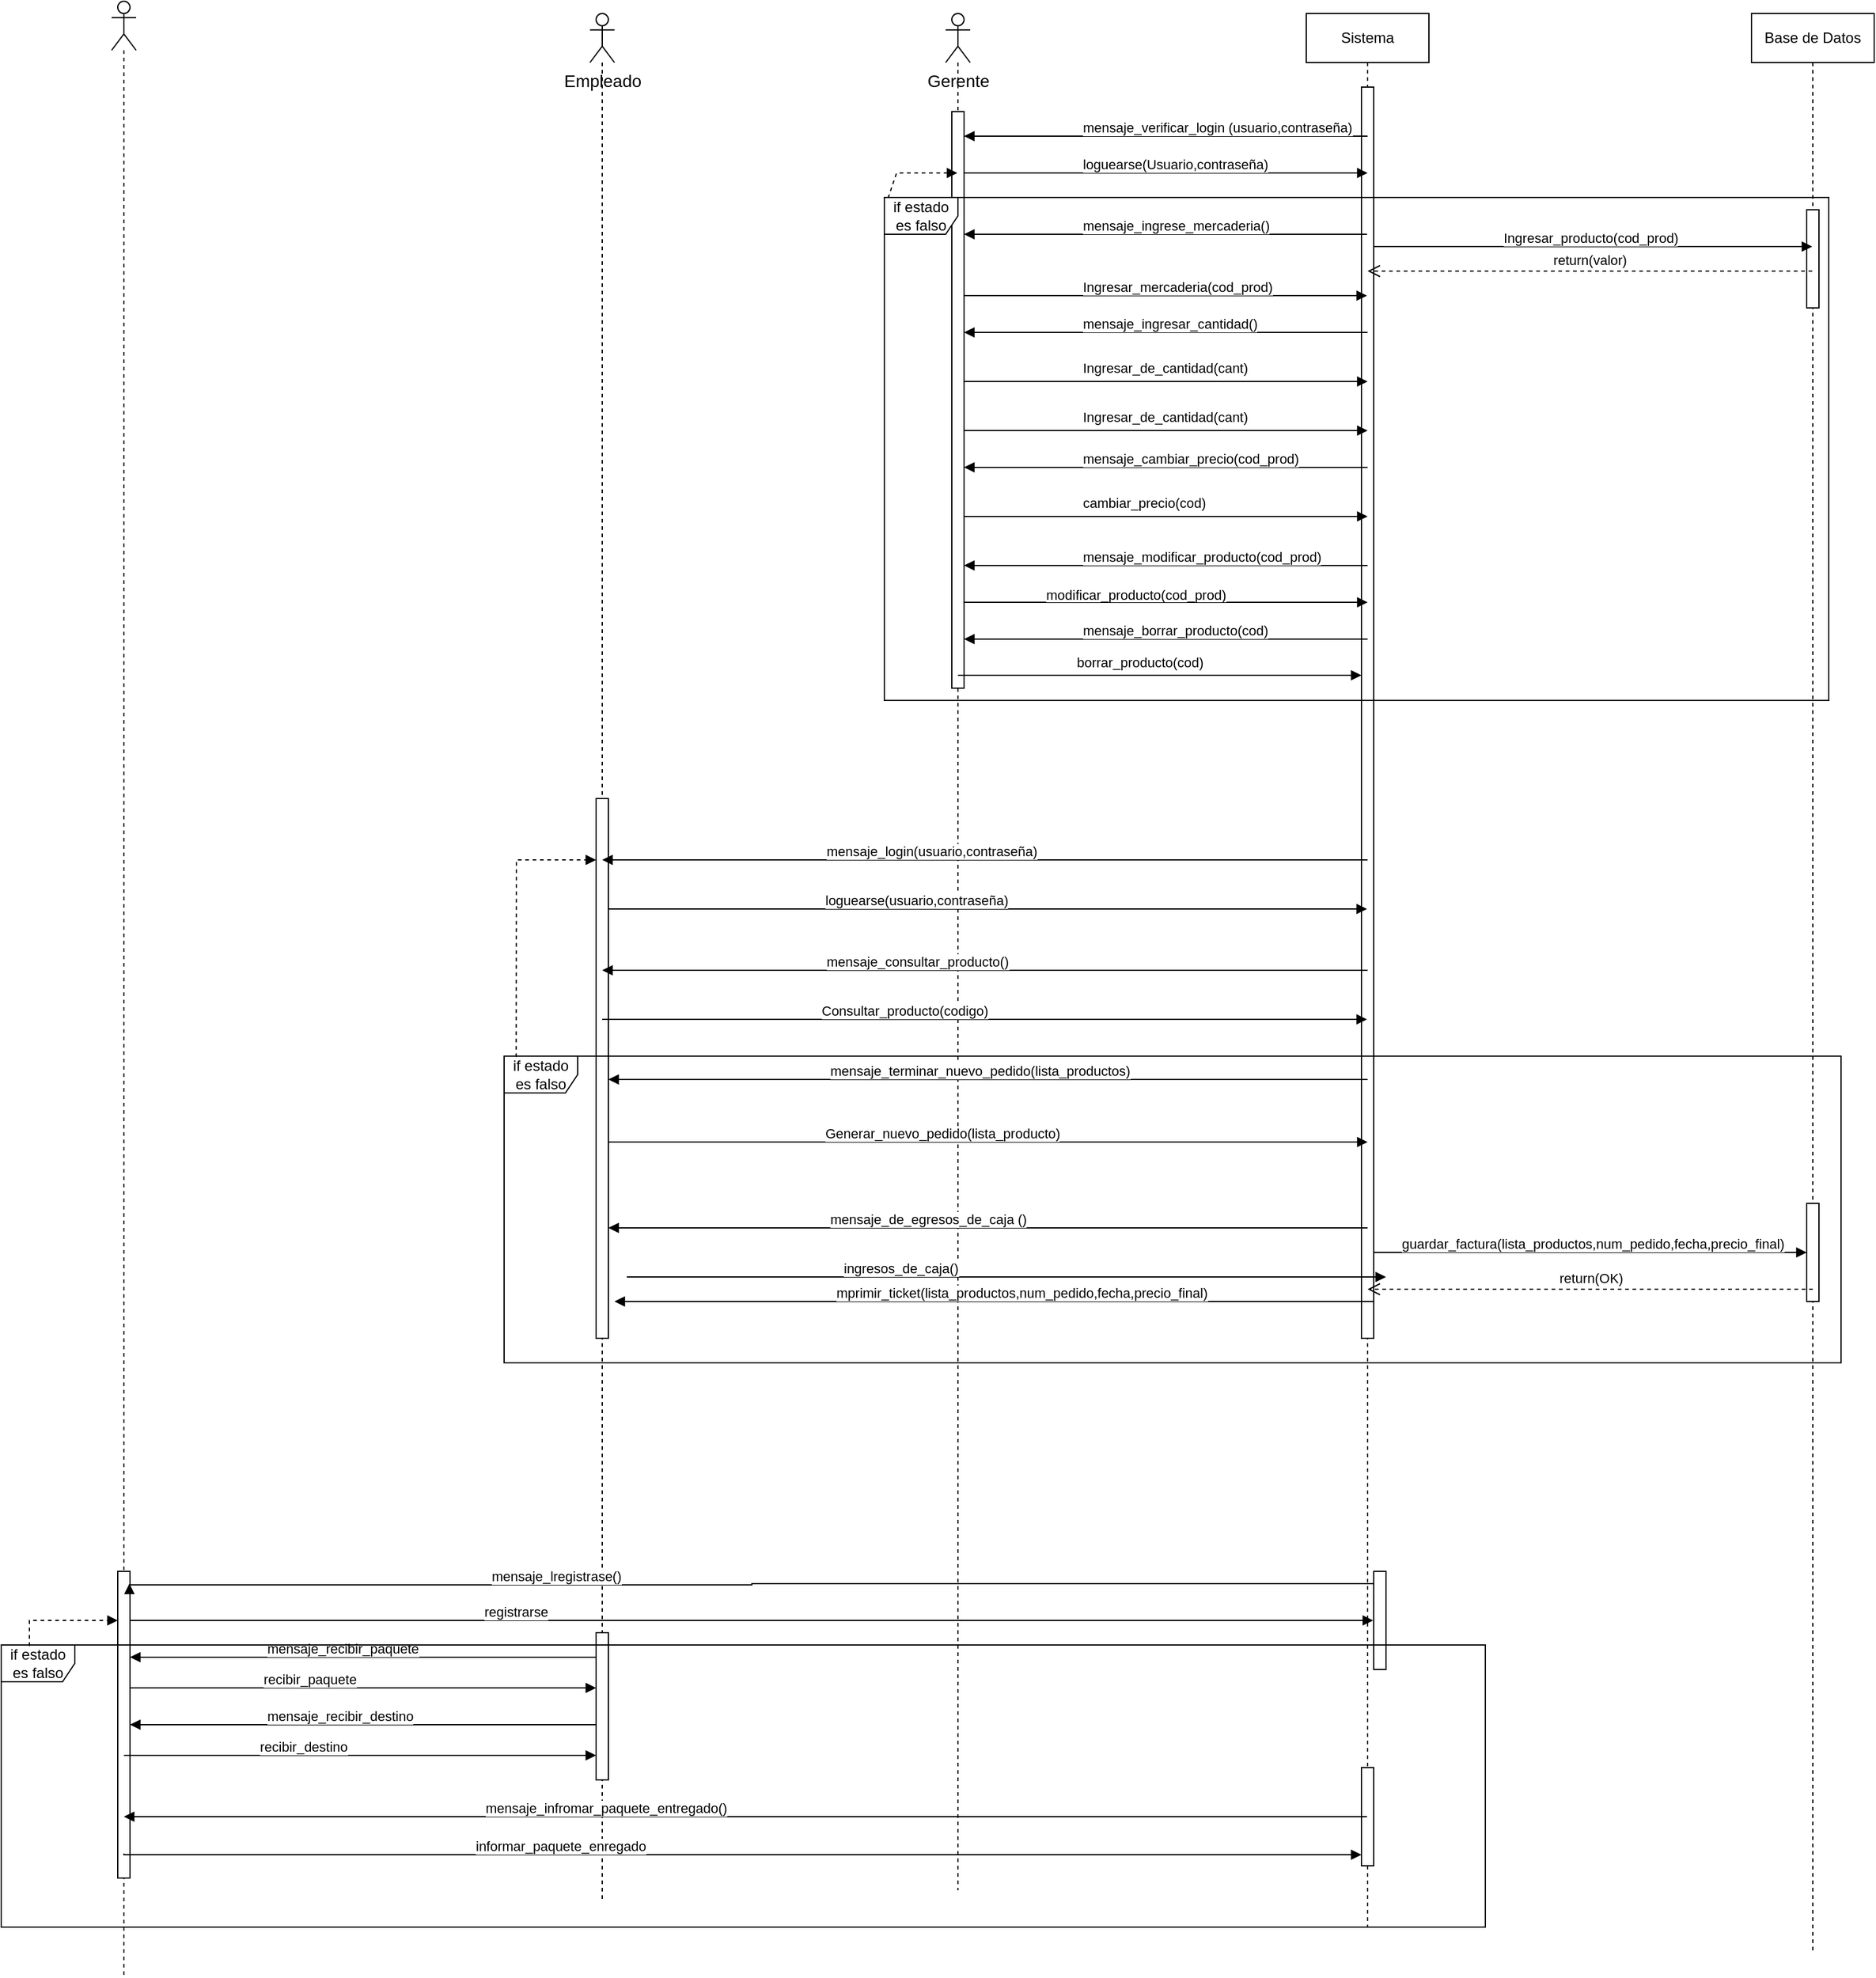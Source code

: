 <mxfile version="21.6.2" type="google">
  <diagram name="Página-1" id="O0N0Nwt1bPWEmegG6vSG">
    <mxGraphModel grid="1" page="1" gridSize="10" guides="1" tooltips="1" connect="1" arrows="1" fold="1" pageScale="1" pageWidth="827" pageHeight="1169" math="0" shadow="0">
      <root>
        <mxCell id="0" />
        <mxCell id="1" parent="0" />
        <mxCell id="YCMlPNBW1ywjKCrmXprJ-1" value="Sistema" style="shape=umlLifeline;perimeter=lifelinePerimeter;whiteSpace=wrap;html=1;container=1;dropTarget=0;collapsible=0;recursiveResize=0;outlineConnect=0;portConstraint=eastwest;newEdgeStyle={&quot;edgeStyle&quot;:&quot;elbowEdgeStyle&quot;,&quot;elbow&quot;:&quot;vertical&quot;,&quot;curved&quot;:0,&quot;rounded&quot;:0};" vertex="1" parent="1">
          <mxGeometry x="364" y="300" width="100" height="1560" as="geometry" />
        </mxCell>
        <mxCell id="YCMlPNBW1ywjKCrmXprJ-2" value="" style="html=1;points=[];perimeter=orthogonalPerimeter;outlineConnect=0;targetShapes=umlLifeline;portConstraint=eastwest;newEdgeStyle={&quot;edgeStyle&quot;:&quot;elbowEdgeStyle&quot;,&quot;elbow&quot;:&quot;vertical&quot;,&quot;curved&quot;:0,&quot;rounded&quot;:0};" vertex="1" parent="YCMlPNBW1ywjKCrmXprJ-1">
          <mxGeometry x="45" y="60" width="10" height="1020" as="geometry" />
        </mxCell>
        <mxCell id="YCMlPNBW1ywjKCrmXprJ-47" value="" style="html=1;points=[];perimeter=orthogonalPerimeter;outlineConnect=0;targetShapes=umlLifeline;portConstraint=eastwest;newEdgeStyle={&quot;edgeStyle&quot;:&quot;elbowEdgeStyle&quot;,&quot;elbow&quot;:&quot;vertical&quot;,&quot;curved&quot;:0,&quot;rounded&quot;:0};" vertex="1" parent="YCMlPNBW1ywjKCrmXprJ-1">
          <mxGeometry x="45" y="1430" width="10" height="80" as="geometry" />
        </mxCell>
        <mxCell id="YCMlPNBW1ywjKCrmXprJ-3" value="" style="shape=umlLifeline;perimeter=lifelinePerimeter;whiteSpace=wrap;html=1;container=1;dropTarget=0;collapsible=0;recursiveResize=0;outlineConnect=0;portConstraint=eastwest;newEdgeStyle={&quot;edgeStyle&quot;:&quot;elbowEdgeStyle&quot;,&quot;elbow&quot;:&quot;vertical&quot;,&quot;curved&quot;:0,&quot;rounded&quot;:0};participant=umlActor;" vertex="1" parent="1">
          <mxGeometry x="-220" y="300" width="20" height="1540" as="geometry" />
        </mxCell>
        <mxCell id="YCMlPNBW1ywjKCrmXprJ-4" value="" style="html=1;points=[];perimeter=orthogonalPerimeter;outlineConnect=0;targetShapes=umlLifeline;portConstraint=eastwest;newEdgeStyle={&quot;edgeStyle&quot;:&quot;elbowEdgeStyle&quot;,&quot;elbow&quot;:&quot;vertical&quot;,&quot;curved&quot;:0,&quot;rounded&quot;:0};" vertex="1" parent="YCMlPNBW1ywjKCrmXprJ-3">
          <mxGeometry x="5" y="640" width="10" height="440" as="geometry" />
        </mxCell>
        <mxCell id="YCMlPNBW1ywjKCrmXprJ-46" value="" style="html=1;points=[];perimeter=orthogonalPerimeter;outlineConnect=0;targetShapes=umlLifeline;portConstraint=eastwest;newEdgeStyle={&quot;edgeStyle&quot;:&quot;elbowEdgeStyle&quot;,&quot;elbow&quot;:&quot;vertical&quot;,&quot;curved&quot;:0,&quot;rounded&quot;:0};" vertex="1" parent="YCMlPNBW1ywjKCrmXprJ-3">
          <mxGeometry x="5" y="1320" width="10" height="120" as="geometry" />
        </mxCell>
        <mxCell id="YCMlPNBW1ywjKCrmXprJ-5" value="Base de Datos" style="shape=umlLifeline;perimeter=lifelinePerimeter;whiteSpace=wrap;html=1;container=1;dropTarget=0;collapsible=0;recursiveResize=0;outlineConnect=0;portConstraint=eastwest;newEdgeStyle={&quot;edgeStyle&quot;:&quot;elbowEdgeStyle&quot;,&quot;elbow&quot;:&quot;vertical&quot;,&quot;curved&quot;:0,&quot;rounded&quot;:0};" vertex="1" parent="1">
          <mxGeometry x="727" y="300" width="100" height="1580" as="geometry" />
        </mxCell>
        <mxCell id="YCMlPNBW1ywjKCrmXprJ-6" value="" style="html=1;points=[];perimeter=orthogonalPerimeter;outlineConnect=0;targetShapes=umlLifeline;portConstraint=eastwest;newEdgeStyle={&quot;edgeStyle&quot;:&quot;elbowEdgeStyle&quot;,&quot;elbow&quot;:&quot;vertical&quot;,&quot;curved&quot;:0,&quot;rounded&quot;:0};" vertex="1" parent="YCMlPNBW1ywjKCrmXprJ-5">
          <mxGeometry x="45" y="160" width="10" height="80" as="geometry" />
        </mxCell>
        <mxCell id="YCMlPNBW1ywjKCrmXprJ-7" value="" style="html=1;points=[];perimeter=orthogonalPerimeter;outlineConnect=0;targetShapes=umlLifeline;portConstraint=eastwest;newEdgeStyle={&quot;edgeStyle&quot;:&quot;elbowEdgeStyle&quot;,&quot;elbow&quot;:&quot;vertical&quot;,&quot;curved&quot;:0,&quot;rounded&quot;:0};" vertex="1" parent="YCMlPNBW1ywjKCrmXprJ-5">
          <mxGeometry x="45" y="970" width="10" height="80" as="geometry" />
        </mxCell>
        <mxCell id="YCMlPNBW1ywjKCrmXprJ-8" value="" style="shape=umlLifeline;perimeter=lifelinePerimeter;whiteSpace=wrap;html=1;container=1;dropTarget=0;collapsible=0;recursiveResize=0;outlineConnect=0;portConstraint=eastwest;newEdgeStyle={&quot;edgeStyle&quot;:&quot;elbowEdgeStyle&quot;,&quot;elbow&quot;:&quot;vertical&quot;,&quot;curved&quot;:0,&quot;rounded&quot;:0};participant=umlActor;" vertex="1" parent="1">
          <mxGeometry x="70" y="300" width="20" height="1530" as="geometry" />
        </mxCell>
        <mxCell id="YCMlPNBW1ywjKCrmXprJ-9" value="" style="html=1;points=[];perimeter=orthogonalPerimeter;outlineConnect=0;targetShapes=umlLifeline;portConstraint=eastwest;newEdgeStyle={&quot;edgeStyle&quot;:&quot;elbowEdgeStyle&quot;,&quot;elbow&quot;:&quot;vertical&quot;,&quot;curved&quot;:0,&quot;rounded&quot;:0};" vertex="1" parent="YCMlPNBW1ywjKCrmXprJ-8">
          <mxGeometry x="5" y="80" width="10" height="470" as="geometry" />
        </mxCell>
        <mxCell id="YCMlPNBW1ywjKCrmXprJ-10" value="Empleado" style="text;html=1;align=center;verticalAlign=middle;resizable=0;points=[];autosize=1;strokeColor=none;fillColor=none;fontSize=14;" vertex="1" parent="1">
          <mxGeometry x="-255" y="340" width="90" height="30" as="geometry" />
        </mxCell>
        <mxCell id="YCMlPNBW1ywjKCrmXprJ-11" value="Gerente" style="text;html=1;align=center;verticalAlign=middle;resizable=0;points=[];autosize=1;strokeColor=none;fillColor=none;fontSize=14;" vertex="1" parent="1">
          <mxGeometry x="45" y="340" width="70" height="30" as="geometry" />
        </mxCell>
        <mxCell id="YCMlPNBW1ywjKCrmXprJ-12" value="return(valor)" style="html=1;verticalAlign=bottom;endArrow=open;dashed=1;endSize=8;edgeStyle=elbowEdgeStyle;elbow=vertical;curved=0;rounded=0;" edge="1" parent="1" source="YCMlPNBW1ywjKCrmXprJ-5" target="YCMlPNBW1ywjKCrmXprJ-1">
          <mxGeometry relative="1" as="geometry">
            <mxPoint x="670" y="500" as="sourcePoint" />
            <mxPoint x="470" y="500" as="targetPoint" />
            <Array as="points">
              <mxPoint x="530" y="510" />
              <mxPoint x="640" y="560" />
              <mxPoint x="470" y="490" />
              <mxPoint x="596" y="500" />
            </Array>
          </mxGeometry>
        </mxCell>
        <mxCell id="YCMlPNBW1ywjKCrmXprJ-13" value="Ingresar_mercaderia(cod_prod)" style="endArrow=block;endFill=1;html=1;edgeStyle=orthogonalEdgeStyle;align=left;verticalAlign=top;rounded=0;" edge="1" parent="1">
          <mxGeometry x="-0.422" y="20" relative="1" as="geometry">
            <mxPoint x="85" y="530" as="sourcePoint" />
            <mxPoint x="413.5" y="530" as="targetPoint" />
            <Array as="points">
              <mxPoint x="350" y="530" />
              <mxPoint x="350" y="530" />
            </Array>
            <mxPoint as="offset" />
          </mxGeometry>
        </mxCell>
        <mxCell id="YCMlPNBW1ywjKCrmXprJ-14" value="mensaje_ingrese_mercaderia()" style="endArrow=block;endFill=1;html=1;edgeStyle=orthogonalEdgeStyle;align=left;verticalAlign=top;rounded=0;" edge="1" parent="1">
          <mxGeometry x="0.422" y="-20" relative="1" as="geometry">
            <mxPoint x="413.5" y="480" as="sourcePoint" />
            <mxPoint x="85" y="480" as="targetPoint" />
            <Array as="points">
              <mxPoint x="350" y="480" />
              <mxPoint x="350" y="480" />
            </Array>
            <mxPoint as="offset" />
          </mxGeometry>
        </mxCell>
        <mxCell id="YCMlPNBW1ywjKCrmXprJ-15" value="Ingresar_de_cantidad(cant)" style="endArrow=block;endFill=1;html=1;edgeStyle=orthogonalEdgeStyle;align=left;verticalAlign=top;rounded=0;" edge="1" parent="1">
          <mxGeometry x="-0.422" y="25" relative="1" as="geometry">
            <mxPoint x="85" y="600" as="sourcePoint" />
            <mxPoint x="414" y="600" as="targetPoint" />
            <Array as="points">
              <mxPoint x="250" y="600" />
              <mxPoint x="250" y="600" />
            </Array>
            <mxPoint y="1" as="offset" />
          </mxGeometry>
        </mxCell>
        <mxCell id="YCMlPNBW1ywjKCrmXprJ-16" value="mensaje_ingresar_cantidad()" style="endArrow=block;endFill=1;html=1;edgeStyle=orthogonalEdgeStyle;align=left;verticalAlign=top;rounded=0;" edge="1" parent="1">
          <mxGeometry x="0.422" y="-20" relative="1" as="geometry">
            <mxPoint x="414" y="560" as="sourcePoint" />
            <mxPoint x="85" y="560" as="targetPoint" />
            <Array as="points">
              <mxPoint x="170" y="560" />
              <mxPoint x="170" y="560" />
            </Array>
            <mxPoint as="offset" />
          </mxGeometry>
        </mxCell>
        <mxCell id="YCMlPNBW1ywjKCrmXprJ-17" value="Ingresar_producto(cod_prod)" style="endArrow=block;endFill=1;html=1;edgeStyle=orthogonalEdgeStyle;align=left;verticalAlign=top;rounded=0;" edge="1" parent="1" source="YCMlPNBW1ywjKCrmXprJ-2" target="YCMlPNBW1ywjKCrmXprJ-5">
          <mxGeometry x="-0.422" y="20" relative="1" as="geometry">
            <mxPoint x="420" y="460" as="sourcePoint" />
            <mxPoint x="749" y="480" as="targetPoint" />
            <Array as="points">
              <mxPoint x="510" y="490" />
              <mxPoint x="510" y="490" />
            </Array>
            <mxPoint as="offset" />
          </mxGeometry>
        </mxCell>
        <mxCell id="YCMlPNBW1ywjKCrmXprJ-18" value="mensaje_consultar_producto()" style="endArrow=block;endFill=1;html=1;edgeStyle=orthogonalEdgeStyle;align=left;verticalAlign=top;rounded=0;" edge="1" parent="1">
          <mxGeometry x="0.422" y="-20" relative="1" as="geometry">
            <mxPoint x="414" y="1080" as="sourcePoint" />
            <mxPoint x="-210" y="1080" as="targetPoint" />
            <Array as="points">
              <mxPoint x="290.5" y="1080" />
              <mxPoint x="290.5" y="1080" />
            </Array>
            <mxPoint as="offset" />
          </mxGeometry>
        </mxCell>
        <mxCell id="YCMlPNBW1ywjKCrmXprJ-19" value="Consultar_producto(codigo)" style="endArrow=block;endFill=1;html=1;edgeStyle=orthogonalEdgeStyle;align=left;verticalAlign=top;rounded=0;" edge="1" parent="1" source="YCMlPNBW1ywjKCrmXprJ-3" target="YCMlPNBW1ywjKCrmXprJ-1">
          <mxGeometry x="-0.434" y="20" relative="1" as="geometry">
            <mxPoint x="-200" y="1110" as="sourcePoint" />
            <mxPoint x="390" y="1110" as="targetPoint" />
            <Array as="points">
              <mxPoint x="-60" y="1120" />
              <mxPoint x="-60" y="1120" />
            </Array>
            <mxPoint as="offset" />
          </mxGeometry>
        </mxCell>
        <mxCell id="YCMlPNBW1ywjKCrmXprJ-20" value="mensaje_terminar_nuevo_pedido(lista_productos)" style="endArrow=block;endFill=1;html=1;edgeStyle=orthogonalEdgeStyle;align=left;verticalAlign=top;rounded=0;" edge="1" parent="1">
          <mxGeometry x="0.422" y="-20" relative="1" as="geometry">
            <mxPoint x="414" y="1169" as="sourcePoint" />
            <mxPoint x="-205" y="1169" as="targetPoint" />
            <Array as="points">
              <mxPoint x="130" y="1169" />
              <mxPoint x="130" y="1169" />
            </Array>
            <mxPoint as="offset" />
          </mxGeometry>
        </mxCell>
        <mxCell id="YCMlPNBW1ywjKCrmXprJ-21" value="Generar_nuevo_pedido(lista_producto)" style="endArrow=block;endFill=1;html=1;edgeStyle=orthogonalEdgeStyle;align=left;verticalAlign=top;rounded=0;" edge="1" parent="1">
          <mxGeometry x="-0.434" y="20" relative="1" as="geometry">
            <mxPoint x="-205" y="1220" as="sourcePoint" />
            <mxPoint x="414" y="1220" as="targetPoint" />
            <Array as="points">
              <mxPoint x="140" y="1220" />
              <mxPoint x="140" y="1220" />
            </Array>
            <mxPoint as="offset" />
          </mxGeometry>
        </mxCell>
        <mxCell id="YCMlPNBW1ywjKCrmXprJ-22" value="mensaje_de_egresos_de_caja ()" style="endArrow=block;endFill=1;html=1;edgeStyle=orthogonalEdgeStyle;align=left;verticalAlign=top;rounded=0;" edge="1" parent="1">
          <mxGeometry x="0.422" y="-20" relative="1" as="geometry">
            <mxPoint x="414" y="1290" as="sourcePoint" />
            <mxPoint x="-205" y="1290" as="targetPoint" />
            <Array as="points">
              <mxPoint x="130" y="1290" />
              <mxPoint x="130" y="1290" />
            </Array>
            <mxPoint as="offset" />
          </mxGeometry>
        </mxCell>
        <mxCell id="YCMlPNBW1ywjKCrmXprJ-23" value="recibir_paquete" style="endArrow=block;endFill=1;html=1;edgeStyle=orthogonalEdgeStyle;align=left;verticalAlign=top;rounded=0;" edge="1" parent="1" target="YCMlPNBW1ywjKCrmXprJ-46">
          <mxGeometry x="-0.434" y="20" relative="1" as="geometry">
            <mxPoint x="-595.5" y="1665" as="sourcePoint" />
            <mxPoint x="54" y="1690" as="targetPoint" />
            <Array as="points">
              <mxPoint x="-505" y="1665" />
              <mxPoint x="-505" y="1665" />
            </Array>
            <mxPoint as="offset" />
          </mxGeometry>
        </mxCell>
        <mxCell id="YCMlPNBW1ywjKCrmXprJ-24" value="mensaje_cambiar_precio(cod_prod)" style="endArrow=block;endFill=1;html=1;edgeStyle=orthogonalEdgeStyle;align=left;verticalAlign=top;rounded=0;" edge="1" parent="1">
          <mxGeometry x="0.422" y="-20" relative="1" as="geometry">
            <mxPoint x="414" y="670" as="sourcePoint" />
            <mxPoint x="85" y="670" as="targetPoint" />
            <Array as="points">
              <mxPoint x="170" y="670" />
              <mxPoint x="170" y="670" />
            </Array>
            <mxPoint as="offset" />
          </mxGeometry>
        </mxCell>
        <mxCell id="YCMlPNBW1ywjKCrmXprJ-25" value="Ingresar_de_cantidad(cant)" style="endArrow=block;endFill=1;html=1;edgeStyle=orthogonalEdgeStyle;align=left;verticalAlign=top;rounded=0;" edge="1" parent="1">
          <mxGeometry x="-0.422" y="25" relative="1" as="geometry">
            <mxPoint x="85" y="640" as="sourcePoint" />
            <mxPoint x="414" y="640" as="targetPoint" />
            <Array as="points">
              <mxPoint x="250" y="640" />
              <mxPoint x="250" y="640" />
            </Array>
            <mxPoint y="1" as="offset" />
          </mxGeometry>
        </mxCell>
        <mxCell id="YCMlPNBW1ywjKCrmXprJ-26" value="cambiar_precio(cod)" style="endArrow=block;endFill=1;html=1;edgeStyle=orthogonalEdgeStyle;align=left;verticalAlign=top;rounded=0;" edge="1" parent="1">
          <mxGeometry x="-0.422" y="25" relative="1" as="geometry">
            <mxPoint x="85" y="710" as="sourcePoint" />
            <mxPoint x="414" y="710" as="targetPoint" />
            <Array as="points">
              <mxPoint x="250" y="710" />
              <mxPoint x="250" y="710" />
            </Array>
            <mxPoint y="1" as="offset" />
          </mxGeometry>
        </mxCell>
        <mxCell id="YCMlPNBW1ywjKCrmXprJ-27" value="mensaje_modificar_producto(cod_prod)" style="endArrow=block;endFill=1;html=1;edgeStyle=orthogonalEdgeStyle;align=left;verticalAlign=top;rounded=0;" edge="1" parent="1">
          <mxGeometry x="0.422" y="-20" relative="1" as="geometry">
            <mxPoint x="414" y="750" as="sourcePoint" />
            <mxPoint x="85" y="750" as="targetPoint" />
            <Array as="points">
              <mxPoint x="170" y="750" />
              <mxPoint x="170" y="750" />
            </Array>
            <mxPoint as="offset" />
          </mxGeometry>
        </mxCell>
        <mxCell id="YCMlPNBW1ywjKCrmXprJ-28" value="" style="endArrow=block;endFill=1;html=1;edgeStyle=orthogonalEdgeStyle;align=left;verticalAlign=top;rounded=0;" edge="1" parent="1">
          <mxGeometry x="-0.422" y="25" relative="1" as="geometry">
            <mxPoint x="85" y="780" as="sourcePoint" />
            <mxPoint x="414" y="780" as="targetPoint" />
            <Array as="points">
              <mxPoint x="140" y="780.5" />
              <mxPoint x="140" y="780.5" />
            </Array>
            <mxPoint y="1" as="offset" />
          </mxGeometry>
        </mxCell>
        <mxCell id="YCMlPNBW1ywjKCrmXprJ-29" value="&lt;span style=&quot;font-size: 11px; background-color: rgb(255, 255, 255);&quot;&gt;modificar_producto(cod_prod)&lt;/span&gt;" style="text;whiteSpace=wrap;html=1;" vertex="1" parent="1">
          <mxGeometry x="150" y="760" width="230" height="40" as="geometry" />
        </mxCell>
        <mxCell id="YCMlPNBW1ywjKCrmXprJ-30" value="mensaje_verificar_login (usuario,contraseña)" style="endArrow=block;endFill=1;html=1;edgeStyle=orthogonalEdgeStyle;align=left;verticalAlign=top;rounded=0;" edge="1" parent="1">
          <mxGeometry x="0.422" y="-20" relative="1" as="geometry">
            <mxPoint x="414" y="400" as="sourcePoint" />
            <mxPoint x="85" y="400" as="targetPoint" />
            <Array as="points">
              <mxPoint x="150" y="400" />
              <mxPoint x="150" y="400" />
            </Array>
            <mxPoint as="offset" />
          </mxGeometry>
        </mxCell>
        <mxCell id="YCMlPNBW1ywjKCrmXprJ-31" value="loguearse(Usuario,contraseña)" style="endArrow=block;endFill=1;html=1;edgeStyle=orthogonalEdgeStyle;align=left;verticalAlign=top;rounded=0;" edge="1" parent="1">
          <mxGeometry x="-0.422" y="20" relative="1" as="geometry">
            <mxPoint x="85" y="430" as="sourcePoint" />
            <mxPoint x="414" y="430" as="targetPoint" />
            <Array as="points">
              <mxPoint x="150" y="430" />
              <mxPoint x="150" y="430" />
            </Array>
            <mxPoint as="offset" />
          </mxGeometry>
        </mxCell>
        <mxCell id="YCMlPNBW1ywjKCrmXprJ-32" value="mensaje_borrar_producto(cod)" style="endArrow=block;endFill=1;html=1;edgeStyle=orthogonalEdgeStyle;align=left;verticalAlign=top;rounded=0;" edge="1" parent="1">
          <mxGeometry x="0.422" y="-20" relative="1" as="geometry">
            <mxPoint x="414" y="810" as="sourcePoint" />
            <mxPoint x="85" y="810" as="targetPoint" />
            <Array as="points">
              <mxPoint x="170" y="810" />
              <mxPoint x="170" y="810" />
            </Array>
            <mxPoint as="offset" />
          </mxGeometry>
        </mxCell>
        <mxCell id="YCMlPNBW1ywjKCrmXprJ-33" value="borrar_producto(cod)" style="endArrow=block;endFill=1;html=1;edgeStyle=orthogonalEdgeStyle;align=left;verticalAlign=top;rounded=0;" edge="1" parent="1">
          <mxGeometry x="-0.422" y="25" relative="1" as="geometry">
            <mxPoint x="80" y="839.5" as="sourcePoint" />
            <mxPoint x="409" y="839.5" as="targetPoint" />
            <Array as="points">
              <mxPoint x="245" y="839.5" />
              <mxPoint x="245" y="839.5" />
            </Array>
            <mxPoint y="1" as="offset" />
          </mxGeometry>
        </mxCell>
        <mxCell id="YCMlPNBW1ywjKCrmXprJ-34" value="mensaje_login(usuario,contraseña)" style="endArrow=block;endFill=1;html=1;edgeStyle=orthogonalEdgeStyle;align=left;verticalAlign=top;rounded=0;" edge="1" parent="1">
          <mxGeometry x="0.422" y="-20" relative="1" as="geometry">
            <mxPoint x="414" y="990" as="sourcePoint" />
            <mxPoint x="-210" y="990" as="targetPoint" />
            <Array as="points">
              <mxPoint x="290.5" y="990" />
              <mxPoint x="290.5" y="990" />
            </Array>
            <mxPoint as="offset" />
          </mxGeometry>
        </mxCell>
        <mxCell id="YCMlPNBW1ywjKCrmXprJ-35" value="loguearse(usuario,contraseña)" style="endArrow=block;endFill=1;html=1;edgeStyle=orthogonalEdgeStyle;align=left;verticalAlign=top;rounded=0;" edge="1" parent="1" source="YCMlPNBW1ywjKCrmXprJ-4" target="YCMlPNBW1ywjKCrmXprJ-1">
          <mxGeometry x="-0.434" y="20" relative="1" as="geometry">
            <mxPoint x="-210" y="960" as="sourcePoint" />
            <mxPoint x="414" y="960" as="targetPoint" />
            <Array as="points">
              <mxPoint x="-50" y="1030" />
              <mxPoint x="-50" y="1030" />
            </Array>
            <mxPoint as="offset" />
          </mxGeometry>
        </mxCell>
        <mxCell id="YCMlPNBW1ywjKCrmXprJ-36" value="mprimir_ticket(lista_productos,num_pedido,fecha,precio_final)" style="endArrow=block;endFill=1;html=1;edgeStyle=orthogonalEdgeStyle;align=left;verticalAlign=top;rounded=0;" edge="1" parent="1">
          <mxGeometry x="0.422" y="-20" relative="1" as="geometry">
            <mxPoint x="419" y="1350" as="sourcePoint" />
            <mxPoint x="-200" y="1350" as="targetPoint" />
            <Array as="points">
              <mxPoint x="135" y="1350" />
              <mxPoint x="135" y="1350" />
            </Array>
            <mxPoint as="offset" />
          </mxGeometry>
        </mxCell>
        <mxCell id="YCMlPNBW1ywjKCrmXprJ-37" value="return(OK)" style="html=1;verticalAlign=bottom;endArrow=open;dashed=1;endSize=8;edgeStyle=elbowEdgeStyle;elbow=vertical;curved=0;rounded=0;" edge="1" parent="1">
          <mxGeometry relative="1" as="geometry">
            <mxPoint x="777" y="1340" as="sourcePoint" />
            <mxPoint x="414" y="1340" as="targetPoint" />
            <Array as="points">
              <mxPoint x="596" y="1340" />
            </Array>
          </mxGeometry>
        </mxCell>
        <mxCell id="YCMlPNBW1ywjKCrmXprJ-38" value="if estado es falso" style="shape=umlFrame;whiteSpace=wrap;html=1;pointerEvents=0;" vertex="1" parent="1">
          <mxGeometry x="-290" y="1150" width="1090" height="250" as="geometry" />
        </mxCell>
        <mxCell id="YCMlPNBW1ywjKCrmXprJ-39" value="" style="endArrow=block;dashed=1;html=1;rounded=0;exitX=0.009;exitY=0.003;exitDx=0;exitDy=0;exitPerimeter=0;endFill=1;" edge="1" parent="1" source="YCMlPNBW1ywjKCrmXprJ-38" target="YCMlPNBW1ywjKCrmXprJ-4">
          <mxGeometry x="-0.352" y="130" width="160" relative="1" as="geometry">
            <mxPoint x="-370" y="940" as="sourcePoint" />
            <mxPoint x="-210" y="940" as="targetPoint" />
            <Array as="points">
              <mxPoint x="-280" y="990" />
              <mxPoint x="-260" y="990" />
            </Array>
            <mxPoint x="-50" y="10" as="offset" />
          </mxGeometry>
        </mxCell>
        <mxCell id="YCMlPNBW1ywjKCrmXprJ-40" value="if estado es falso" style="shape=umlFrame;whiteSpace=wrap;html=1;pointerEvents=0;" vertex="1" parent="1">
          <mxGeometry x="20" y="450" width="770" height="410" as="geometry" />
        </mxCell>
        <mxCell id="YCMlPNBW1ywjKCrmXprJ-41" value="" style="endArrow=block;dashed=1;html=1;rounded=0;exitX=0.004;exitY=0.001;exitDx=0;exitDy=0;exitPerimeter=0;endFill=1;" edge="1" parent="1" source="YCMlPNBW1ywjKCrmXprJ-40" target="YCMlPNBW1ywjKCrmXprJ-8">
          <mxGeometry x="-0.352" y="130" width="160" relative="1" as="geometry">
            <mxPoint x="20" y="381" as="sourcePoint" />
            <mxPoint x="85" y="220" as="targetPoint" />
            <Array as="points">
              <mxPoint x="30" y="430" />
            </Array>
            <mxPoint x="-50" y="10" as="offset" />
          </mxGeometry>
        </mxCell>
        <mxCell id="YCMlPNBW1ywjKCrmXprJ-42" value="guardar_factura(lista_productos,num_pedido,fecha,precio_final)" style="endArrow=block;endFill=1;html=1;edgeStyle=orthogonalEdgeStyle;align=left;verticalAlign=top;rounded=0;" edge="1" parent="1" source="YCMlPNBW1ywjKCrmXprJ-2" target="YCMlPNBW1ywjKCrmXprJ-7">
          <mxGeometry x="-0.881" y="20" relative="1" as="geometry">
            <mxPoint x="480" y="1250" as="sourcePoint" />
            <mxPoint x="640" y="1250" as="targetPoint" />
            <Array as="points">
              <mxPoint x="600" y="1310" />
              <mxPoint x="600" y="1310" />
            </Array>
            <mxPoint as="offset" />
          </mxGeometry>
        </mxCell>
        <mxCell id="YCMlPNBW1ywjKCrmXprJ-43" value="" style="shape=umlLifeline;perimeter=lifelinePerimeter;whiteSpace=wrap;html=1;container=1;dropTarget=0;collapsible=0;recursiveResize=0;outlineConnect=0;portConstraint=eastwest;newEdgeStyle={&quot;edgeStyle&quot;:&quot;elbowEdgeStyle&quot;,&quot;elbow&quot;:&quot;vertical&quot;,&quot;curved&quot;:0,&quot;rounded&quot;:0};participant=umlActor;" vertex="1" parent="1">
          <mxGeometry x="-610" y="290" width="20" height="1610" as="geometry" />
        </mxCell>
        <mxCell id="YCMlPNBW1ywjKCrmXprJ-44" value="" style="html=1;points=[];perimeter=orthogonalPerimeter;outlineConnect=0;targetShapes=umlLifeline;portConstraint=eastwest;newEdgeStyle={&quot;edgeStyle&quot;:&quot;elbowEdgeStyle&quot;,&quot;elbow&quot;:&quot;vertical&quot;,&quot;curved&quot;:0,&quot;rounded&quot;:0};" vertex="1" parent="YCMlPNBW1ywjKCrmXprJ-43">
          <mxGeometry x="5" y="1280" width="10" height="250" as="geometry" />
        </mxCell>
        <mxCell id="YCMlPNBW1ywjKCrmXprJ-48" value="registrarse" style="endArrow=block;endFill=1;html=1;edgeStyle=orthogonalEdgeStyle;align=left;verticalAlign=top;rounded=0;" edge="1" parent="1">
          <mxGeometry x="-0.434" y="20" relative="1" as="geometry">
            <mxPoint x="-595.5" y="1610" as="sourcePoint" />
            <mxPoint x="418.5" y="1610" as="targetPoint" />
            <Array as="points">
              <mxPoint x="-95" y="1610" />
              <mxPoint x="-95" y="1610" />
            </Array>
            <mxPoint as="offset" />
          </mxGeometry>
        </mxCell>
        <mxCell id="YCMlPNBW1ywjKCrmXprJ-49" value="mensaje_lregistrase()" style="endArrow=block;endFill=1;html=1;edgeStyle=orthogonalEdgeStyle;align=left;verticalAlign=top;rounded=0;" edge="1" parent="1" source="YCMlPNBW1ywjKCrmXprJ-55">
          <mxGeometry x="0.422" y="-20" relative="1" as="geometry">
            <mxPoint x="259" y="1590" as="sourcePoint" />
            <mxPoint x="-595.5" y="1580" as="targetPoint" />
            <Array as="points">
              <mxPoint x="-88" y="1580" />
              <mxPoint x="-88" y="1581" />
            </Array>
            <mxPoint as="offset" />
          </mxGeometry>
        </mxCell>
        <mxCell id="YCMlPNBW1ywjKCrmXprJ-50" value="ingresos_de_caja()" style="endArrow=block;endFill=1;html=1;edgeStyle=orthogonalEdgeStyle;align=left;verticalAlign=top;rounded=0;" edge="1" parent="1">
          <mxGeometry x="-0.434" y="20" relative="1" as="geometry">
            <mxPoint x="-190" y="1330" as="sourcePoint" />
            <mxPoint x="429" y="1330" as="targetPoint" />
            <Array as="points">
              <mxPoint x="155" y="1330" />
              <mxPoint x="155" y="1330" />
            </Array>
            <mxPoint as="offset" />
          </mxGeometry>
        </mxCell>
        <mxCell id="YCMlPNBW1ywjKCrmXprJ-51" value="mensaje_recibir_paquete" style="endArrow=block;endFill=1;html=1;edgeStyle=orthogonalEdgeStyle;align=left;verticalAlign=top;rounded=0;" edge="1" parent="1" source="YCMlPNBW1ywjKCrmXprJ-46" target="YCMlPNBW1ywjKCrmXprJ-44">
          <mxGeometry x="0.422" y="-20" relative="1" as="geometry">
            <mxPoint x="-215" y="1650" as="sourcePoint" />
            <mxPoint x="-834" y="1650" as="targetPoint" />
            <Array as="points">
              <mxPoint x="-395" y="1640" />
              <mxPoint x="-395" y="1640" />
            </Array>
            <mxPoint as="offset" />
          </mxGeometry>
        </mxCell>
        <mxCell id="YCMlPNBW1ywjKCrmXprJ-52" value="recibir_destino" style="endArrow=block;endFill=1;html=1;edgeStyle=orthogonalEdgeStyle;align=left;verticalAlign=top;rounded=0;" edge="1" parent="1" source="YCMlPNBW1ywjKCrmXprJ-43" target="YCMlPNBW1ywjKCrmXprJ-46">
          <mxGeometry x="-0.434" y="20" relative="1" as="geometry">
            <mxPoint x="-600.5" y="1750" as="sourcePoint" />
            <mxPoint x="-220" y="1750" as="targetPoint" />
            <Array as="points">
              <mxPoint x="-310" y="1720" />
              <mxPoint x="-310" y="1720" />
            </Array>
            <mxPoint as="offset" />
          </mxGeometry>
        </mxCell>
        <mxCell id="YCMlPNBW1ywjKCrmXprJ-53" value="mensaje_recibir_destino" style="endArrow=block;endFill=1;html=1;edgeStyle=orthogonalEdgeStyle;align=left;verticalAlign=top;rounded=0;" edge="1" parent="1" source="YCMlPNBW1ywjKCrmXprJ-46" target="YCMlPNBW1ywjKCrmXprJ-44">
          <mxGeometry x="0.422" y="-20" relative="1" as="geometry">
            <mxPoint x="-230" y="1692" as="sourcePoint" />
            <mxPoint x="-630" y="1690" as="targetPoint" />
            <Array as="points">
              <mxPoint x="-300" y="1695" />
              <mxPoint x="-300" y="1695" />
            </Array>
            <mxPoint as="offset" />
          </mxGeometry>
        </mxCell>
        <mxCell id="YCMlPNBW1ywjKCrmXprJ-54" value="informar_paquete_enregado" style="endArrow=block;endFill=1;html=1;edgeStyle=orthogonalEdgeStyle;align=left;verticalAlign=top;rounded=0;" edge="1" parent="1" target="YCMlPNBW1ywjKCrmXprJ-47">
          <mxGeometry x="-0.434" y="20" relative="1" as="geometry">
            <mxPoint x="-600" y="1800" as="sourcePoint" />
            <mxPoint x="-215" y="1800" as="targetPoint" />
            <Array as="points">
              <mxPoint x="-600" y="1801" />
            </Array>
            <mxPoint as="offset" />
          </mxGeometry>
        </mxCell>
        <mxCell id="YCMlPNBW1ywjKCrmXprJ-55" value="" style="html=1;points=[];perimeter=orthogonalPerimeter;outlineConnect=0;targetShapes=umlLifeline;portConstraint=eastwest;newEdgeStyle={&quot;edgeStyle&quot;:&quot;elbowEdgeStyle&quot;,&quot;elbow&quot;:&quot;vertical&quot;,&quot;curved&quot;:0,&quot;rounded&quot;:0};" vertex="1" parent="1">
          <mxGeometry x="419" y="1570" width="10" height="80" as="geometry" />
        </mxCell>
        <mxCell id="YCMlPNBW1ywjKCrmXprJ-57" value="mensaje_infromar_paquete_entregado()" style="endArrow=block;endFill=1;html=1;edgeStyle=orthogonalEdgeStyle;align=left;verticalAlign=top;rounded=0;" edge="1" parent="1" source="YCMlPNBW1ywjKCrmXprJ-1" target="YCMlPNBW1ywjKCrmXprJ-43">
          <mxGeometry x="0.422" y="-20" relative="1" as="geometry">
            <mxPoint x="10" y="1770" as="sourcePoint" />
            <mxPoint x="-370" y="1770" as="targetPoint" />
            <Array as="points">
              <mxPoint x="-70" y="1770" />
              <mxPoint x="-70" y="1770" />
            </Array>
            <mxPoint as="offset" />
          </mxGeometry>
        </mxCell>
        <mxCell id="YCMlPNBW1ywjKCrmXprJ-58" value="if estado es falso" style="shape=umlFrame;whiteSpace=wrap;html=1;pointerEvents=0;" vertex="1" parent="1">
          <mxGeometry x="-700" y="1630" width="1210" height="230" as="geometry" />
        </mxCell>
        <mxCell id="YCMlPNBW1ywjKCrmXprJ-59" value="" style="endArrow=block;dashed=1;html=1;rounded=0;exitX=0.019;exitY=0.004;exitDx=0;exitDy=0;exitPerimeter=0;endFill=1;" edge="1" parent="1" source="YCMlPNBW1ywjKCrmXprJ-58" target="YCMlPNBW1ywjKCrmXprJ-44">
          <mxGeometry x="-0.352" y="130" width="160" relative="1" as="geometry">
            <mxPoint x="-675" y="1610" as="sourcePoint" />
            <mxPoint x="-610" y="1449" as="targetPoint" />
            <Array as="points">
              <mxPoint x="-677" y="1610" />
            </Array>
            <mxPoint x="-50" y="10" as="offset" />
          </mxGeometry>
        </mxCell>
      </root>
    </mxGraphModel>
  </diagram>
</mxfile>
